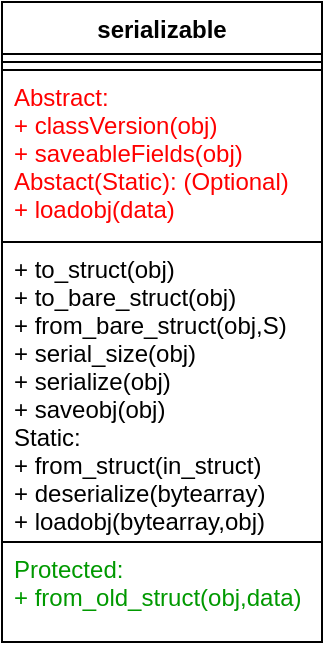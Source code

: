 <mxfile version="13.9.9" type="device" pages="2"><diagram id="hVGIsCCBAUi8rcGVkvlB" name="Page-1"><mxGraphModel dx="772" dy="850" grid="1" gridSize="10" guides="1" tooltips="1" connect="1" arrows="1" fold="1" page="1" pageScale="1" pageWidth="827" pageHeight="1169" math="0" shadow="0"><root><mxCell id="0"/><mxCell id="1" parent="0"/><mxCell id="jufyEJkf2bV0eigFqLfv-1" value="serializable" style="swimlane;fontStyle=1;align=center;verticalAlign=top;childLayout=stackLayout;horizontal=1;startSize=26;horizontalStack=0;resizeParent=1;resizeParentMax=0;resizeLast=0;collapsible=1;marginBottom=0;" vertex="1" parent="1"><mxGeometry x="290" y="150" width="160" height="320" as="geometry"/></mxCell><mxCell id="jufyEJkf2bV0eigFqLfv-3" value="" style="line;strokeWidth=1;fillColor=none;align=left;verticalAlign=middle;spacingTop=-1;spacingLeft=3;spacingRight=3;rotatable=0;labelPosition=right;points=[];portConstraint=eastwest;" vertex="1" parent="jufyEJkf2bV0eigFqLfv-1"><mxGeometry y="26" width="160" height="8" as="geometry"/></mxCell><mxCell id="jufyEJkf2bV0eigFqLfv-4" value="Abstract:&#10;+ classVersion(obj)&#10;+ saveableFields(obj)&#10;Abstact(Static): (Optional)&#10;+ loadobj(data)" style="text;fillColor=none;align=left;verticalAlign=top;spacingLeft=4;spacingRight=4;overflow=hidden;rotatable=0;points=[[0,0.5],[1,0.5]];portConstraint=eastwest;fontColor=#FF0000;strokeColor=#000000;" vertex="1" parent="jufyEJkf2bV0eigFqLfv-1"><mxGeometry y="34" width="160" height="86" as="geometry"/></mxCell><mxCell id="jufyEJkf2bV0eigFqLfv-5" value="+ to_struct(obj)&#10;+ to_bare_struct(obj)&#10;+ from_bare_struct(obj,S)&#10;+ serial_size(obj)&#10;+ serialize(obj)&#10;+ saveobj(obj)&#10;Static:&#10;+ from_struct(in_struct)&#10;+ deserialize(bytearray)&#10;+ loadobj(bytearray,obj)&#10;" style="text;strokeColor=none;fillColor=none;align=left;verticalAlign=top;spacingLeft=4;spacingRight=4;overflow=hidden;rotatable=0;points=[[0,0.5],[1,0.5]];portConstraint=eastwest;" vertex="1" parent="jufyEJkf2bV0eigFqLfv-1"><mxGeometry y="120" width="160" height="150" as="geometry"/></mxCell><mxCell id="jufyEJkf2bV0eigFqLfv-6" value="Protected:&#10;+ from_old_struct(obj,data)" style="text;fillColor=none;align=left;verticalAlign=top;spacingLeft=4;spacingRight=4;overflow=hidden;rotatable=0;points=[[0,0.5],[1,0.5]];portConstraint=eastwest;strokeColor=#000000;fontColor=#009900;" vertex="1" parent="jufyEJkf2bV0eigFqLfv-1"><mxGeometry y="270" width="160" height="50" as="geometry"/></mxCell></root></mxGraphModel></diagram><diagram id="SZCWUfRqAOtS9gO3MQe4" name="Page-2"><mxGraphModel dx="1089" dy="850" grid="1" gridSize="10" guides="1" tooltips="1" connect="1" arrows="1" fold="1" page="1" pageScale="1" pageWidth="827" pageHeight="1169" math="0" shadow="0"><root><mxCell id="xcsRIAfFwUo-R5AWRCUw-0"/><mxCell id="xcsRIAfFwUo-R5AWRCUw-1" parent="xcsRIAfFwUo-R5AWRCUw-0"/><mxCell id="UO3qMr7rCS1awer6bpch-0" value="serializable" style="swimlane;fontStyle=1;align=center;verticalAlign=top;childLayout=stackLayout;horizontal=1;startSize=26;horizontalStack=0;resizeParent=1;resizeParentMax=0;resizeLast=0;collapsible=1;marginBottom=0;" vertex="1" parent="xcsRIAfFwUo-R5AWRCUw-1"><mxGeometry x="250" y="100" width="330" height="200" as="geometry"/></mxCell><mxCell id="UO3qMr7rCS1awer6bpch-1" value="+ isvalid (true)&#10;" style="text;strokeColor=none;fillColor=none;align=left;verticalAlign=top;spacingLeft=4;spacingRight=4;overflow=hidden;rotatable=0;points=[[0,0.5],[1,0.5]];portConstraint=eastwest;" vertex="1" parent="UO3qMr7rCS1awer6bpch-0"><mxGeometry y="26" width="330" height="26" as="geometry"/></mxCell><mxCell id="UO3qMr7rCS1awer6bpch-2" value="+ throw_on_invalid (false)&#10;" style="text;strokeColor=none;fillColor=none;align=left;verticalAlign=top;spacingLeft=4;spacingRight=4;overflow=hidden;rotatable=0;points=[[0,0.5],[1,0.5]];portConstraint=eastwest;" vertex="1" parent="UO3qMr7rCS1awer6bpch-0"><mxGeometry y="52" width="330" height="26" as="geometry"/></mxCell><mxCell id="UO3qMr7rCS1awer6bpch-3" value="" style="line;strokeWidth=1;fillColor=none;align=left;verticalAlign=middle;spacingTop=-1;spacingLeft=3;spacingRight=3;rotatable=0;labelPosition=right;points=[];portConstraint=eastwest;" vertex="1" parent="UO3qMr7rCS1awer6bpch-0"><mxGeometry y="78" width="330" height="8" as="geometry"/></mxCell><mxCell id="UO3qMr7rCS1awer6bpch-4" value="+ [ok,mess,obj]=check_combo_arg(obj)&#10;+ is = get.isvalid(obj)&#10;&#10;Protected:&#10;is = get_validity(obj)&#10;is = get_throw_on_invalid(obj)&#10;&#10;&#10;&#10;&#10;&#10;" style="text;strokeColor=none;fillColor=none;align=left;verticalAlign=top;spacingLeft=4;spacingRight=4;overflow=hidden;rotatable=0;points=[[0,0.5],[1,0.5]];portConstraint=eastwest;" vertex="1" parent="UO3qMr7rCS1awer6bpch-0"><mxGeometry y="86" width="330" height="114" as="geometry"/></mxCell></root></mxGraphModel></diagram></mxfile>
